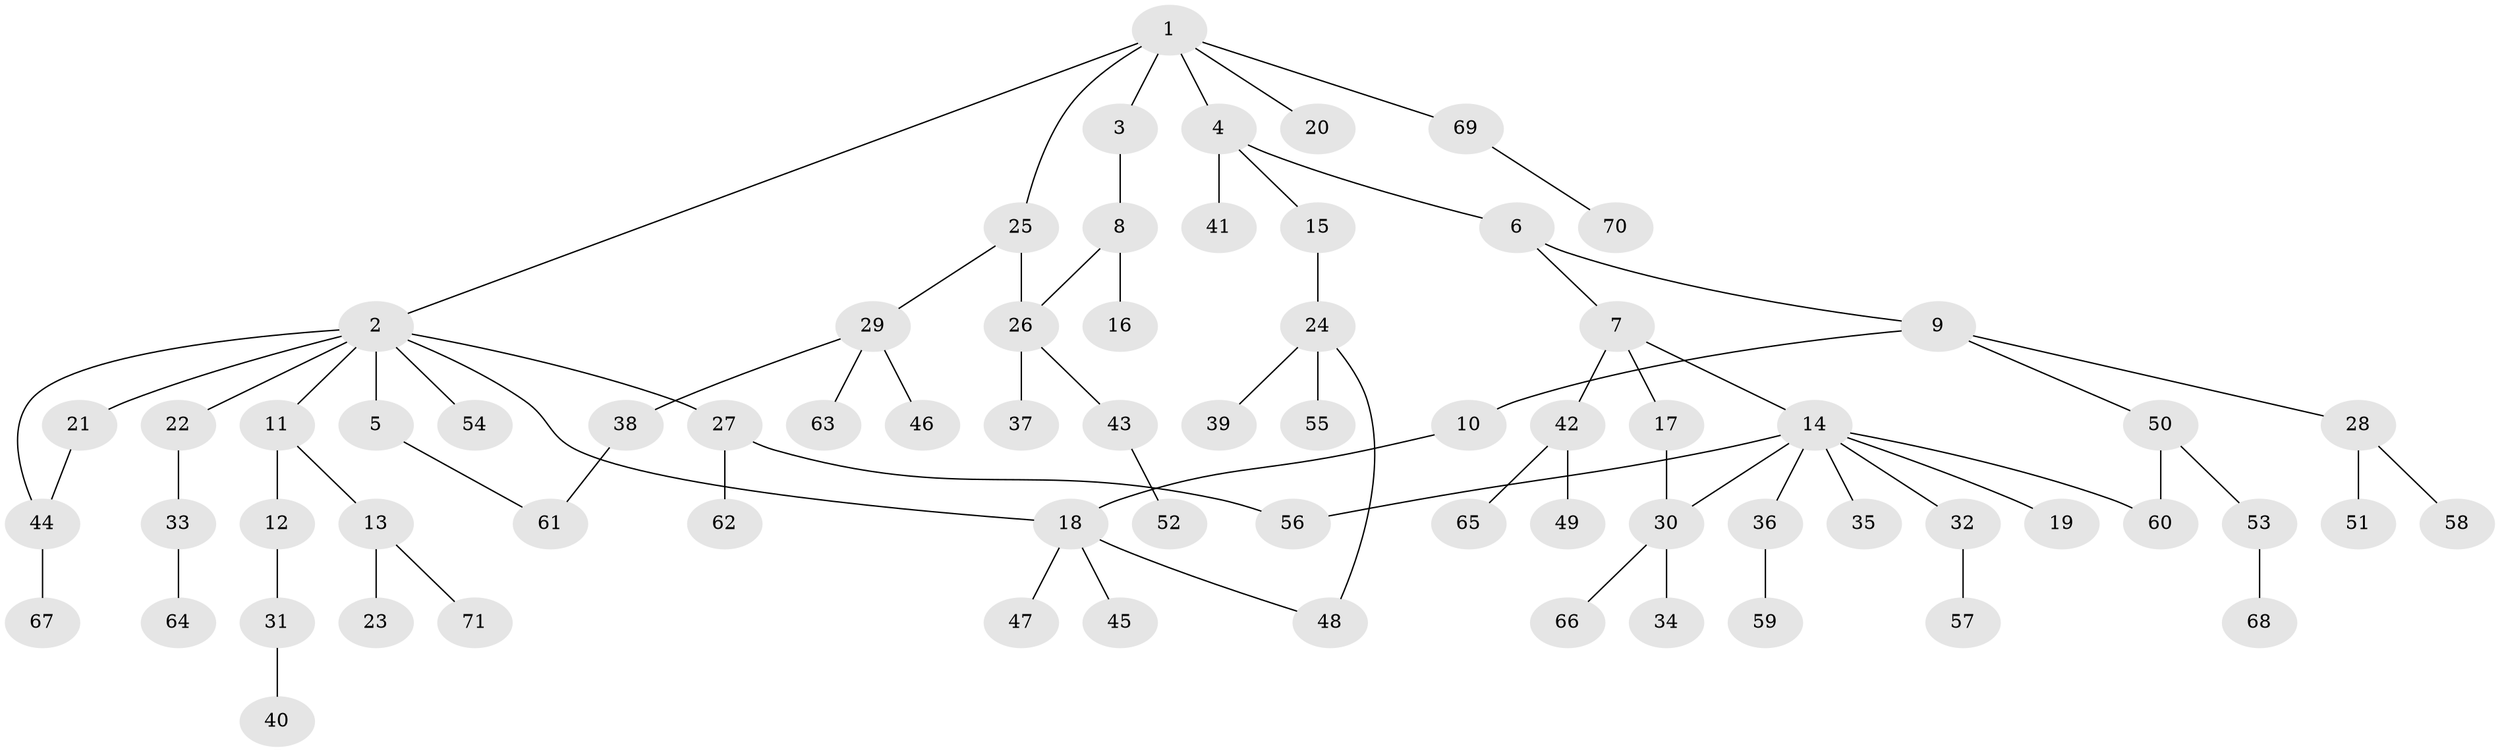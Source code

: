// Generated by graph-tools (version 1.1) at 2025/49/03/09/25 03:49:26]
// undirected, 71 vertices, 78 edges
graph export_dot {
graph [start="1"]
  node [color=gray90,style=filled];
  1;
  2;
  3;
  4;
  5;
  6;
  7;
  8;
  9;
  10;
  11;
  12;
  13;
  14;
  15;
  16;
  17;
  18;
  19;
  20;
  21;
  22;
  23;
  24;
  25;
  26;
  27;
  28;
  29;
  30;
  31;
  32;
  33;
  34;
  35;
  36;
  37;
  38;
  39;
  40;
  41;
  42;
  43;
  44;
  45;
  46;
  47;
  48;
  49;
  50;
  51;
  52;
  53;
  54;
  55;
  56;
  57;
  58;
  59;
  60;
  61;
  62;
  63;
  64;
  65;
  66;
  67;
  68;
  69;
  70;
  71;
  1 -- 2;
  1 -- 3;
  1 -- 4;
  1 -- 20;
  1 -- 25;
  1 -- 69;
  2 -- 5;
  2 -- 11;
  2 -- 18;
  2 -- 21;
  2 -- 22;
  2 -- 27;
  2 -- 54;
  2 -- 44;
  3 -- 8;
  4 -- 6;
  4 -- 15;
  4 -- 41;
  5 -- 61;
  6 -- 7;
  6 -- 9;
  7 -- 14;
  7 -- 17;
  7 -- 42;
  8 -- 16;
  8 -- 26;
  9 -- 10;
  9 -- 28;
  9 -- 50;
  10 -- 18;
  11 -- 12;
  11 -- 13;
  12 -- 31;
  13 -- 23;
  13 -- 71;
  14 -- 19;
  14 -- 32;
  14 -- 35;
  14 -- 36;
  14 -- 56;
  14 -- 60;
  14 -- 30;
  15 -- 24;
  17 -- 30;
  18 -- 45;
  18 -- 47;
  18 -- 48;
  21 -- 44;
  22 -- 33;
  24 -- 39;
  24 -- 48;
  24 -- 55;
  25 -- 29;
  25 -- 26;
  26 -- 37;
  26 -- 43;
  27 -- 62;
  27 -- 56;
  28 -- 51;
  28 -- 58;
  29 -- 38;
  29 -- 46;
  29 -- 63;
  30 -- 34;
  30 -- 66;
  31 -- 40;
  32 -- 57;
  33 -- 64;
  36 -- 59;
  38 -- 61;
  42 -- 49;
  42 -- 65;
  43 -- 52;
  44 -- 67;
  50 -- 53;
  50 -- 60;
  53 -- 68;
  69 -- 70;
}
